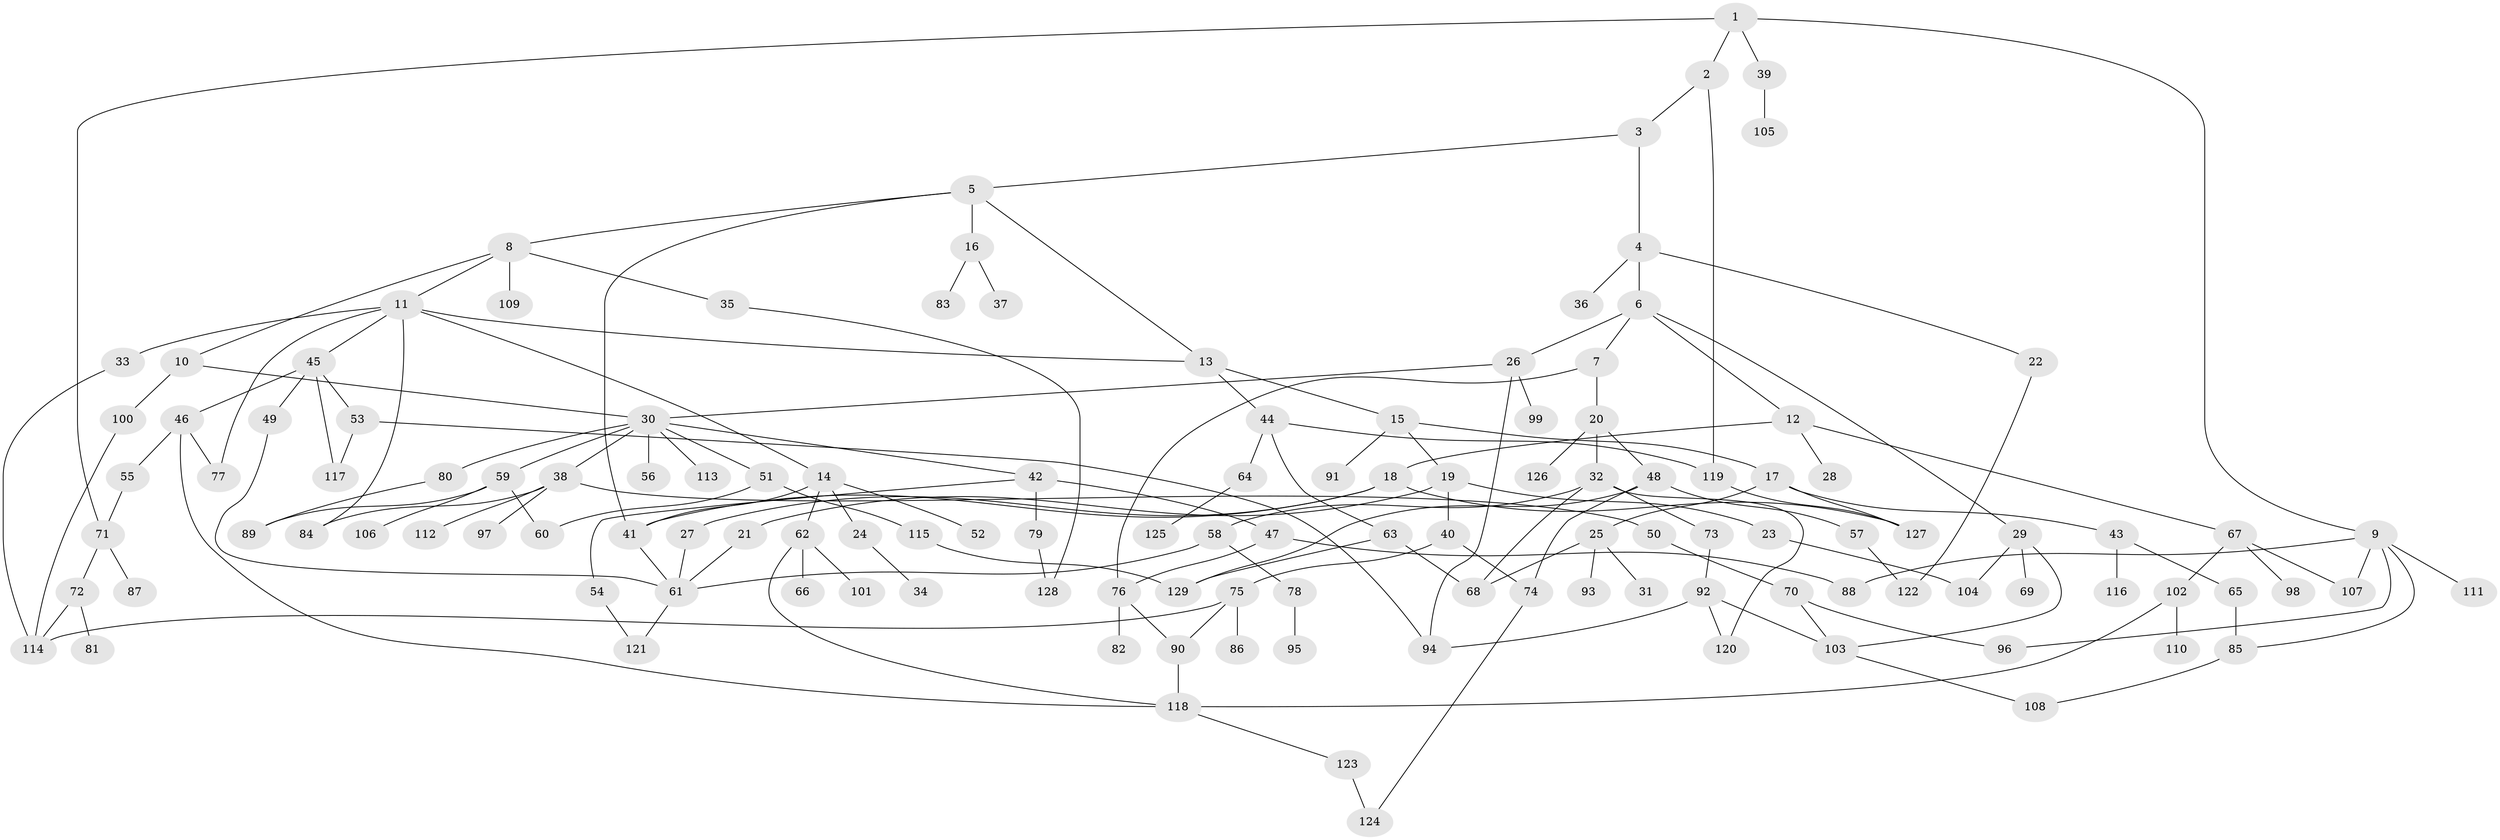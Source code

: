 // Generated by graph-tools (version 1.1) at 2025/01/03/09/25 03:01:11]
// undirected, 129 vertices, 173 edges
graph export_dot {
graph [start="1"]
  node [color=gray90,style=filled];
  1;
  2;
  3;
  4;
  5;
  6;
  7;
  8;
  9;
  10;
  11;
  12;
  13;
  14;
  15;
  16;
  17;
  18;
  19;
  20;
  21;
  22;
  23;
  24;
  25;
  26;
  27;
  28;
  29;
  30;
  31;
  32;
  33;
  34;
  35;
  36;
  37;
  38;
  39;
  40;
  41;
  42;
  43;
  44;
  45;
  46;
  47;
  48;
  49;
  50;
  51;
  52;
  53;
  54;
  55;
  56;
  57;
  58;
  59;
  60;
  61;
  62;
  63;
  64;
  65;
  66;
  67;
  68;
  69;
  70;
  71;
  72;
  73;
  74;
  75;
  76;
  77;
  78;
  79;
  80;
  81;
  82;
  83;
  84;
  85;
  86;
  87;
  88;
  89;
  90;
  91;
  92;
  93;
  94;
  95;
  96;
  97;
  98;
  99;
  100;
  101;
  102;
  103;
  104;
  105;
  106;
  107;
  108;
  109;
  110;
  111;
  112;
  113;
  114;
  115;
  116;
  117;
  118;
  119;
  120;
  121;
  122;
  123;
  124;
  125;
  126;
  127;
  128;
  129;
  1 -- 2;
  1 -- 9;
  1 -- 39;
  1 -- 71;
  2 -- 3;
  2 -- 119;
  3 -- 4;
  3 -- 5;
  4 -- 6;
  4 -- 22;
  4 -- 36;
  5 -- 8;
  5 -- 13;
  5 -- 16;
  5 -- 41;
  6 -- 7;
  6 -- 12;
  6 -- 26;
  6 -- 29;
  7 -- 20;
  7 -- 76;
  8 -- 10;
  8 -- 11;
  8 -- 35;
  8 -- 109;
  9 -- 88;
  9 -- 111;
  9 -- 96;
  9 -- 107;
  9 -- 85;
  10 -- 100;
  10 -- 30;
  11 -- 14;
  11 -- 33;
  11 -- 45;
  11 -- 84;
  11 -- 13;
  11 -- 77;
  12 -- 18;
  12 -- 28;
  12 -- 67;
  13 -- 15;
  13 -- 44;
  14 -- 24;
  14 -- 41;
  14 -- 52;
  14 -- 62;
  15 -- 17;
  15 -- 19;
  15 -- 91;
  16 -- 37;
  16 -- 83;
  17 -- 25;
  17 -- 43;
  17 -- 127;
  18 -- 27;
  18 -- 127;
  18 -- 41;
  19 -- 21;
  19 -- 23;
  19 -- 40;
  20 -- 32;
  20 -- 48;
  20 -- 126;
  21 -- 61;
  22 -- 122;
  23 -- 104;
  24 -- 34;
  25 -- 31;
  25 -- 93;
  25 -- 68;
  26 -- 30;
  26 -- 99;
  26 -- 94;
  27 -- 61;
  29 -- 69;
  29 -- 104;
  29 -- 103;
  30 -- 38;
  30 -- 42;
  30 -- 51;
  30 -- 56;
  30 -- 59;
  30 -- 80;
  30 -- 113;
  32 -- 58;
  32 -- 68;
  32 -- 73;
  32 -- 120;
  33 -- 114;
  35 -- 128;
  38 -- 50;
  38 -- 97;
  38 -- 112;
  38 -- 84;
  39 -- 105;
  40 -- 74;
  40 -- 75;
  41 -- 61;
  42 -- 47;
  42 -- 54;
  42 -- 79;
  43 -- 65;
  43 -- 116;
  44 -- 63;
  44 -- 64;
  44 -- 119;
  45 -- 46;
  45 -- 49;
  45 -- 53;
  45 -- 117;
  46 -- 55;
  46 -- 77;
  46 -- 118;
  47 -- 76;
  47 -- 88;
  48 -- 57;
  48 -- 74;
  48 -- 129;
  49 -- 61;
  50 -- 70;
  51 -- 115;
  51 -- 60;
  53 -- 94;
  53 -- 117;
  54 -- 121;
  55 -- 71;
  57 -- 122;
  58 -- 78;
  58 -- 61;
  59 -- 60;
  59 -- 89;
  59 -- 106;
  61 -- 121;
  62 -- 66;
  62 -- 101;
  62 -- 118;
  63 -- 129;
  63 -- 68;
  64 -- 125;
  65 -- 85;
  67 -- 98;
  67 -- 102;
  67 -- 107;
  70 -- 96;
  70 -- 103;
  71 -- 72;
  71 -- 87;
  72 -- 81;
  72 -- 114;
  73 -- 92;
  74 -- 124;
  75 -- 86;
  75 -- 90;
  75 -- 114;
  76 -- 82;
  76 -- 90;
  78 -- 95;
  79 -- 128;
  80 -- 89;
  85 -- 108;
  90 -- 118;
  92 -- 94;
  92 -- 120;
  92 -- 103;
  100 -- 114;
  102 -- 110;
  102 -- 118;
  103 -- 108;
  115 -- 129;
  118 -- 123;
  119 -- 127;
  123 -- 124;
}
